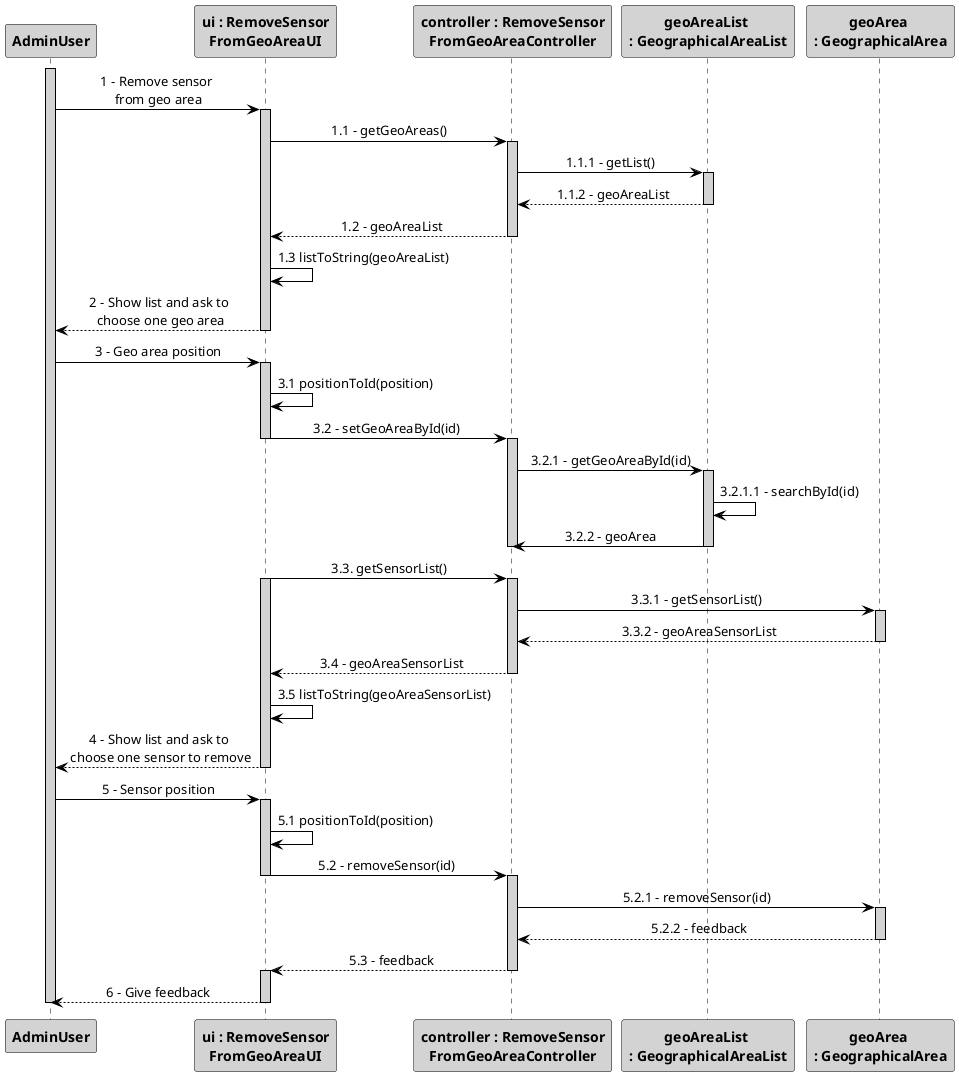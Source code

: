 @startuml
skinparam sequenceMessageAlign center
skinparam sequence {
	ArrowColor Black
	ActorBorderColor DarkBlue
	LifeLineBorderColor black
	LifeLineBackgroundColor LightGrey

	ParticipantBorderColor Black
	ParticipantBackgroundColor LightGrey
	ParticipantFontStyle Bold

	ActorBackgroundColor DimGrey
	ActorFontColor DeepSkyBlue
	ActorFontStyle Bold
	ActorFontSize 17
	ActorFontName Aapex
}

activate AdminUser
actor AdminUser

AdminUser -> "ui : RemoveSensor\nFromGeoAreaUI":1 - Remove sensor \nfrom geo area
activate "ui : RemoveSensor\nFromGeoAreaUI"
"ui : RemoveSensor\nFromGeoAreaUI" -> "controller : RemoveSensor\nFromGeoAreaController": 1.1 - getGeoAreas()
activate "controller : RemoveSensor\nFromGeoAreaController"
"controller : RemoveSensor\nFromGeoAreaController" -> "geoAreaList \n: GeographicalAreaList": 1.1.1 - getList()
activate "geoAreaList \n: GeographicalAreaList"
"geoAreaList \n: GeographicalAreaList" --> "controller : RemoveSensor\nFromGeoAreaController": 1.1.2 - geoAreaList
deactivate "geoAreaList \n: GeographicalAreaList"
"controller : RemoveSensor\nFromGeoAreaController" --> "ui : RemoveSensor\nFromGeoAreaUI": 1.2 - geoAreaList
deactivate "controller : RemoveSensor\nFromGeoAreaController"
"ui : RemoveSensor\nFromGeoAreaUI" -> "ui : RemoveSensor\nFromGeoAreaUI":  1.3 listToString(geoAreaList)
"ui : RemoveSensor\nFromGeoAreaUI" --> AdminUser: 2 - Show list and ask to \nchoose one geo area
deactivate "ui : RemoveSensor\nFromGeoAreaUI"
AdminUser -> "ui : RemoveSensor\nFromGeoAreaUI": 3 - Geo area position
activate "ui : RemoveSensor\nFromGeoAreaUI"
"ui : RemoveSensor\nFromGeoAreaUI" -> "ui : RemoveSensor\nFromGeoAreaUI":  3.1 positionToId(position)
"ui : RemoveSensor\nFromGeoAreaUI" -> "controller : RemoveSensor\nFromGeoAreaController": 3.2 - setGeoAreaById(id)
deactivate "ui : RemoveSensor\nFromGeoAreaUI"
activate "controller : RemoveSensor\nFromGeoAreaController"
"controller : RemoveSensor\nFromGeoAreaController" -> "geoAreaList \n: GeographicalAreaList": 3.2.1 - getGeoAreaById(id)
activate "geoAreaList \n: GeographicalAreaList"
"geoAreaList \n: GeographicalAreaList" -> "geoAreaList \n: GeographicalAreaList": 3.2.1.1 - searchById(id)
"geoAreaList \n: GeographicalAreaList" -> "controller : RemoveSensor\nFromGeoAreaController": 3.2.2 - geoArea
deactivate "geoAreaList \n: GeographicalAreaList"
deactivate "controller : RemoveSensor\nFromGeoAreaController"
"ui : RemoveSensor\nFromGeoAreaUI" -> "controller : RemoveSensor\nFromGeoAreaController": 3.3. getSensorList()
activate "ui : RemoveSensor\nFromGeoAreaUI"
activate "controller : RemoveSensor\nFromGeoAreaController"
"controller : RemoveSensor\nFromGeoAreaController" -> "geoArea \n: GeographicalArea": 3.3.1 - getSensorList()
activate "geoArea \n: GeographicalArea"
"geoArea \n: GeographicalArea" --> "controller : RemoveSensor\nFromGeoAreaController": 3.3.2 - geoAreaSensorList
deactivate "geoArea \n: GeographicalArea"
"controller : RemoveSensor\nFromGeoAreaController" --> "ui : RemoveSensor\nFromGeoAreaUI": 3.4 - geoAreaSensorList
deactivate "controller : RemoveSensor\nFromGeoAreaController"
"ui : RemoveSensor\nFromGeoAreaUI" -> "ui : RemoveSensor\nFromGeoAreaUI":  3.5 listToString(geoAreaSensorList)
"ui : RemoveSensor\nFromGeoAreaUI" --> AdminUser: 4 - Show list and ask to \nchoose one sensor to remove
deactivate "ui : RemoveSensor\nFromGeoAreaUI"
AdminUser -> "ui : RemoveSensor\nFromGeoAreaUI": 5 - Sensor position
activate "ui : RemoveSensor\nFromGeoAreaUI"
"ui : RemoveSensor\nFromGeoAreaUI" -> "ui : RemoveSensor\nFromGeoAreaUI":  5.1 positionToId(position)
"ui : RemoveSensor\nFromGeoAreaUI" -> "controller : RemoveSensor\nFromGeoAreaController": 5.2 - removeSensor(id)
deactivate "ui : RemoveSensor\nFromGeoAreaUI"
activate "controller : RemoveSensor\nFromGeoAreaController"
"controller : RemoveSensor\nFromGeoAreaController" -> "geoArea \n: GeographicalArea": 5.2.1 - removeSensor(id)
activate "geoArea \n: GeographicalArea"
"geoArea \n: GeographicalArea" --> "controller : RemoveSensor\nFromGeoAreaController": 5.2.2 - feedback
deactivate "geoArea \n: GeographicalArea"
"controller : RemoveSensor\nFromGeoAreaController" --> "ui : RemoveSensor\nFromGeoAreaUI": 5.3 - feedback
deactivate "controller : RemoveSensor\nFromGeoAreaController"
activate "ui : RemoveSensor\nFromGeoAreaUI"
"ui : RemoveSensor\nFromGeoAreaUI" --> AdminUser: 6 - Give feedback
deactivate "ui : RemoveSensor\nFromGeoAreaUI"

deactivate AdminUser

@enduml